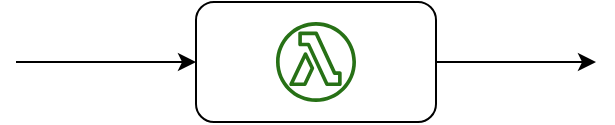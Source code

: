 <mxfile version="14.6.13" type="device" pages="4"><diagram id="fDxe4Ab-d-lHArYW7qOF" name="Page-1"><mxGraphModel dx="1106" dy="807" grid="1" gridSize="10" guides="1" tooltips="1" connect="1" arrows="1" fold="1" page="1" pageScale="1" pageWidth="850" pageHeight="1100" math="0" shadow="0"><root><mxCell id="0"/><mxCell id="1" parent="0"/><mxCell id="bu4OReTXg-QGGfS28iW--5" style="edgeStyle=orthogonalEdgeStyle;rounded=0;orthogonalLoop=1;jettySize=auto;html=1;" parent="1" source="bu4OReTXg-QGGfS28iW--2" edge="1"><mxGeometry relative="1" as="geometry"><mxPoint x="490" y="120" as="targetPoint"/></mxGeometry></mxCell><mxCell id="bu4OReTXg-QGGfS28iW--2" value="" style="rounded=1;whiteSpace=wrap;html=1;" parent="1" vertex="1"><mxGeometry x="290" y="90" width="120" height="60" as="geometry"/></mxCell><mxCell id="bu4OReTXg-QGGfS28iW--3" value="" style="outlineConnect=0;fontColor=#232F3E;gradientColor=none;fillColor=#277116;strokeColor=none;dashed=0;verticalLabelPosition=bottom;verticalAlign=top;align=center;html=1;fontSize=12;fontStyle=0;aspect=fixed;pointerEvents=1;shape=mxgraph.aws4.lambda_function;" parent="1" vertex="1"><mxGeometry x="330" y="100" width="40" height="40" as="geometry"/></mxCell><mxCell id="bu4OReTXg-QGGfS28iW--4" value="" style="endArrow=classic;html=1;entryX=0;entryY=0.5;entryDx=0;entryDy=0;" parent="1" target="bu4OReTXg-QGGfS28iW--2" edge="1"><mxGeometry width="50" height="50" relative="1" as="geometry"><mxPoint x="200" y="120" as="sourcePoint"/><mxPoint x="380" y="100" as="targetPoint"/></mxGeometry></mxCell></root></mxGraphModel></diagram><diagram id="VX83KPOY1SAy-cpv_k3O" name="Page-2"><mxGraphModel dx="1106" dy="807" grid="1" gridSize="10" guides="1" tooltips="1" connect="1" arrows="1" fold="1" page="1" pageScale="1" pageWidth="850" pageHeight="1100" math="0" shadow="0"><root><mxCell id="gvg86TUgM6mh7l7-ghe6-0"/><mxCell id="gvg86TUgM6mh7l7-ghe6-1" parent="gvg86TUgM6mh7l7-ghe6-0"/><mxCell id="gvg86TUgM6mh7l7-ghe6-2" style="edgeStyle=orthogonalEdgeStyle;rounded=0;orthogonalLoop=1;jettySize=auto;html=1;" edge="1" parent="gvg86TUgM6mh7l7-ghe6-1" source="gvg86TUgM6mh7l7-ghe6-3"><mxGeometry relative="1" as="geometry"><mxPoint x="490" y="160" as="targetPoint"/></mxGeometry></mxCell><mxCell id="gvg86TUgM6mh7l7-ghe6-3" value="" style="rounded=1;whiteSpace=wrap;html=1;" vertex="1" parent="gvg86TUgM6mh7l7-ghe6-1"><mxGeometry x="290" y="130" width="120" height="60" as="geometry"/></mxCell><mxCell id="gvg86TUgM6mh7l7-ghe6-4" value="" style="outlineConnect=0;fontColor=#232F3E;gradientColor=none;fillColor=#277116;strokeColor=none;dashed=0;verticalLabelPosition=bottom;verticalAlign=top;align=center;html=1;fontSize=12;fontStyle=0;aspect=fixed;pointerEvents=1;shape=mxgraph.aws4.lambda_function;" vertex="1" parent="gvg86TUgM6mh7l7-ghe6-1"><mxGeometry x="330" y="140" width="40" height="40" as="geometry"/></mxCell><mxCell id="gvg86TUgM6mh7l7-ghe6-5" value="" style="endArrow=classic;html=1;entryX=0;entryY=0.333;entryDx=0;entryDy=0;entryPerimeter=0;" edge="1" parent="gvg86TUgM6mh7l7-ghe6-1" target="gvg86TUgM6mh7l7-ghe6-3"><mxGeometry width="50" height="50" relative="1" as="geometry"><mxPoint x="200" y="150" as="sourcePoint"/><mxPoint x="380" y="140" as="targetPoint"/></mxGeometry></mxCell><mxCell id="gvg86TUgM6mh7l7-ghe6-6" value="" style="endArrow=classic;html=1;entryX=0;entryY=0.75;entryDx=0;entryDy=0;" edge="1" parent="gvg86TUgM6mh7l7-ghe6-1" target="gvg86TUgM6mh7l7-ghe6-3"><mxGeometry width="50" height="50" relative="1" as="geometry"><mxPoint x="200" y="175" as="sourcePoint"/><mxPoint x="300" y="159.98" as="targetPoint"/></mxGeometry></mxCell></root></mxGraphModel></diagram><diagram id="3mQT4LEQSY2pePF0AGRc" name="Page-3"><mxGraphModel dx="1106" dy="807" grid="1" gridSize="10" guides="1" tooltips="1" connect="1" arrows="1" fold="1" page="1" pageScale="1" pageWidth="850" pageHeight="1100" math="0" shadow="0"><root><mxCell id="JBES2m-aXlTkhtWQz4i0-0"/><mxCell id="JBES2m-aXlTkhtWQz4i0-1" parent="JBES2m-aXlTkhtWQz4i0-0"/><mxCell id="JBES2m-aXlTkhtWQz4i0-2" style="edgeStyle=orthogonalEdgeStyle;rounded=0;orthogonalLoop=1;jettySize=auto;html=1;" parent="JBES2m-aXlTkhtWQz4i0-1" source="JBES2m-aXlTkhtWQz4i0-3" edge="1"><mxGeometry relative="1" as="geometry"><mxPoint x="480" y="210" as="targetPoint"/></mxGeometry></mxCell><mxCell id="JBES2m-aXlTkhtWQz4i0-3" value="" style="rounded=1;whiteSpace=wrap;html=1;" parent="JBES2m-aXlTkhtWQz4i0-1" vertex="1"><mxGeometry x="280" y="180" width="120" height="60" as="geometry"/></mxCell><mxCell id="JBES2m-aXlTkhtWQz4i0-4" value="" style="outlineConnect=0;fontColor=#232F3E;gradientColor=none;fillColor=#277116;strokeColor=none;dashed=0;verticalLabelPosition=bottom;verticalAlign=top;align=center;html=1;fontSize=12;fontStyle=0;aspect=fixed;pointerEvents=1;shape=mxgraph.aws4.lambda_function;" parent="JBES2m-aXlTkhtWQz4i0-1" vertex="1"><mxGeometry x="320" y="190" width="40" height="40" as="geometry"/></mxCell><mxCell id="JBES2m-aXlTkhtWQz4i0-5" value="" style="endArrow=classic;html=1;entryX=0;entryY=0.333;entryDx=0;entryDy=0;entryPerimeter=0;" parent="JBES2m-aXlTkhtWQz4i0-1" target="JBES2m-aXlTkhtWQz4i0-3" edge="1"><mxGeometry width="50" height="50" relative="1" as="geometry"><mxPoint x="190" y="200" as="sourcePoint"/><mxPoint x="370" y="190" as="targetPoint"/></mxGeometry></mxCell><mxCell id="JBES2m-aXlTkhtWQz4i0-6" value="" style="endArrow=classic;html=1;entryX=0;entryY=0.75;entryDx=0;entryDy=0;" parent="JBES2m-aXlTkhtWQz4i0-1" target="JBES2m-aXlTkhtWQz4i0-3" edge="1"><mxGeometry width="50" height="50" relative="1" as="geometry"><mxPoint x="190" y="225" as="sourcePoint"/><mxPoint x="290" y="209.98" as="targetPoint"/></mxGeometry></mxCell><mxCell id="JBES2m-aXlTkhtWQz4i0-7" style="edgeStyle=orthogonalEdgeStyle;rounded=0;orthogonalLoop=1;jettySize=auto;html=1;" parent="JBES2m-aXlTkhtWQz4i0-1" source="JBES2m-aXlTkhtWQz4i0-8" edge="1"><mxGeometry relative="1" as="geometry"><mxPoint x="500" y="350" as="targetPoint"/></mxGeometry></mxCell><mxCell id="JBES2m-aXlTkhtWQz4i0-8" value="" style="rounded=1;whiteSpace=wrap;html=1;" parent="JBES2m-aXlTkhtWQz4i0-1" vertex="1"><mxGeometry x="210" y="300" width="195" height="100" as="geometry"/></mxCell><mxCell id="JBES2m-aXlTkhtWQz4i0-10" value="A" style="endArrow=classic;html=1;entryX=0;entryY=0.25;entryDx=0;entryDy=0;" parent="JBES2m-aXlTkhtWQz4i0-1" target="JBES2m-aXlTkhtWQz4i0-12" edge="1"><mxGeometry width="50" height="50" relative="1" as="geometry"><mxPoint x="230" y="335" as="sourcePoint"/><mxPoint x="375" y="350" as="targetPoint"/></mxGeometry></mxCell><mxCell id="JBES2m-aXlTkhtWQz4i0-11" value="" style="endArrow=classic;html=1;entryX=0;entryY=0.75;entryDx=0;entryDy=0;" parent="JBES2m-aXlTkhtWQz4i0-1" target="JBES2m-aXlTkhtWQz4i0-12" edge="1"><mxGeometry width="50" height="50" relative="1" as="geometry"><mxPoint x="140" y="365" as="sourcePoint"/><mxPoint x="295" y="369.98" as="targetPoint"/></mxGeometry></mxCell><mxCell id="JBES2m-aXlTkhtWQz4i0-12" value="" style="rounded=1;whiteSpace=wrap;html=1;" parent="JBES2m-aXlTkhtWQz4i0-1" vertex="1"><mxGeometry x="270" y="320" width="120" height="60" as="geometry"/></mxCell></root></mxGraphModel></diagram><diagram id="V6db8TVSmNiDbieMFepF" name="Page-4"><mxGraphModel dx="1106" dy="807" grid="1" gridSize="10" guides="1" tooltips="1" connect="1" arrows="1" fold="1" page="1" pageScale="1" pageWidth="850" pageHeight="1100" math="0" shadow="0"><root><mxCell id="2bZP3Uxd_FD_WCFFr3rn-0"/><mxCell id="2bZP3Uxd_FD_WCFFr3rn-1" parent="2bZP3Uxd_FD_WCFFr3rn-0"/><mxCell id="2bZP3Uxd_FD_WCFFr3rn-2" style="edgeStyle=orthogonalEdgeStyle;rounded=0;orthogonalLoop=1;jettySize=auto;html=1;" edge="1" parent="2bZP3Uxd_FD_WCFFr3rn-1" source="2bZP3Uxd_FD_WCFFr3rn-3"><mxGeometry relative="1" as="geometry"><mxPoint x="480" y="210" as="targetPoint"/></mxGeometry></mxCell><mxCell id="2bZP3Uxd_FD_WCFFr3rn-3" value="x+y" style="rounded=1;whiteSpace=wrap;html=1;" vertex="1" parent="2bZP3Uxd_FD_WCFFr3rn-1"><mxGeometry x="280" y="180" width="120" height="60" as="geometry"/></mxCell><mxCell id="2bZP3Uxd_FD_WCFFr3rn-5" value="" style="endArrow=classic;html=1;entryX=0;entryY=0.333;entryDx=0;entryDy=0;entryPerimeter=0;" edge="1" parent="2bZP3Uxd_FD_WCFFr3rn-1" target="2bZP3Uxd_FD_WCFFr3rn-3"><mxGeometry width="50" height="50" relative="1" as="geometry"><mxPoint x="190" y="200" as="sourcePoint"/><mxPoint x="370" y="190" as="targetPoint"/></mxGeometry></mxCell><mxCell id="2bZP3Uxd_FD_WCFFr3rn-7" value="X" style="edgeLabel;html=1;align=center;verticalAlign=middle;resizable=0;points=[];" vertex="1" connectable="0" parent="2bZP3Uxd_FD_WCFFr3rn-5"><mxGeometry x="-0.178" y="3" relative="1" as="geometry"><mxPoint as="offset"/></mxGeometry></mxCell><mxCell id="2bZP3Uxd_FD_WCFFr3rn-6" value="" style="endArrow=classic;html=1;entryX=0;entryY=0.75;entryDx=0;entryDy=0;" edge="1" parent="2bZP3Uxd_FD_WCFFr3rn-1" target="2bZP3Uxd_FD_WCFFr3rn-3"><mxGeometry width="50" height="50" relative="1" as="geometry"><mxPoint x="190" y="225" as="sourcePoint"/><mxPoint x="290" y="209.98" as="targetPoint"/></mxGeometry></mxCell><mxCell id="2bZP3Uxd_FD_WCFFr3rn-8" value="Y" style="edgeLabel;html=1;align=center;verticalAlign=middle;resizable=0;points=[];" vertex="1" connectable="0" parent="2bZP3Uxd_FD_WCFFr3rn-6"><mxGeometry x="-0.267" y="3" relative="1" as="geometry"><mxPoint as="offset"/></mxGeometry></mxCell></root></mxGraphModel></diagram></mxfile>